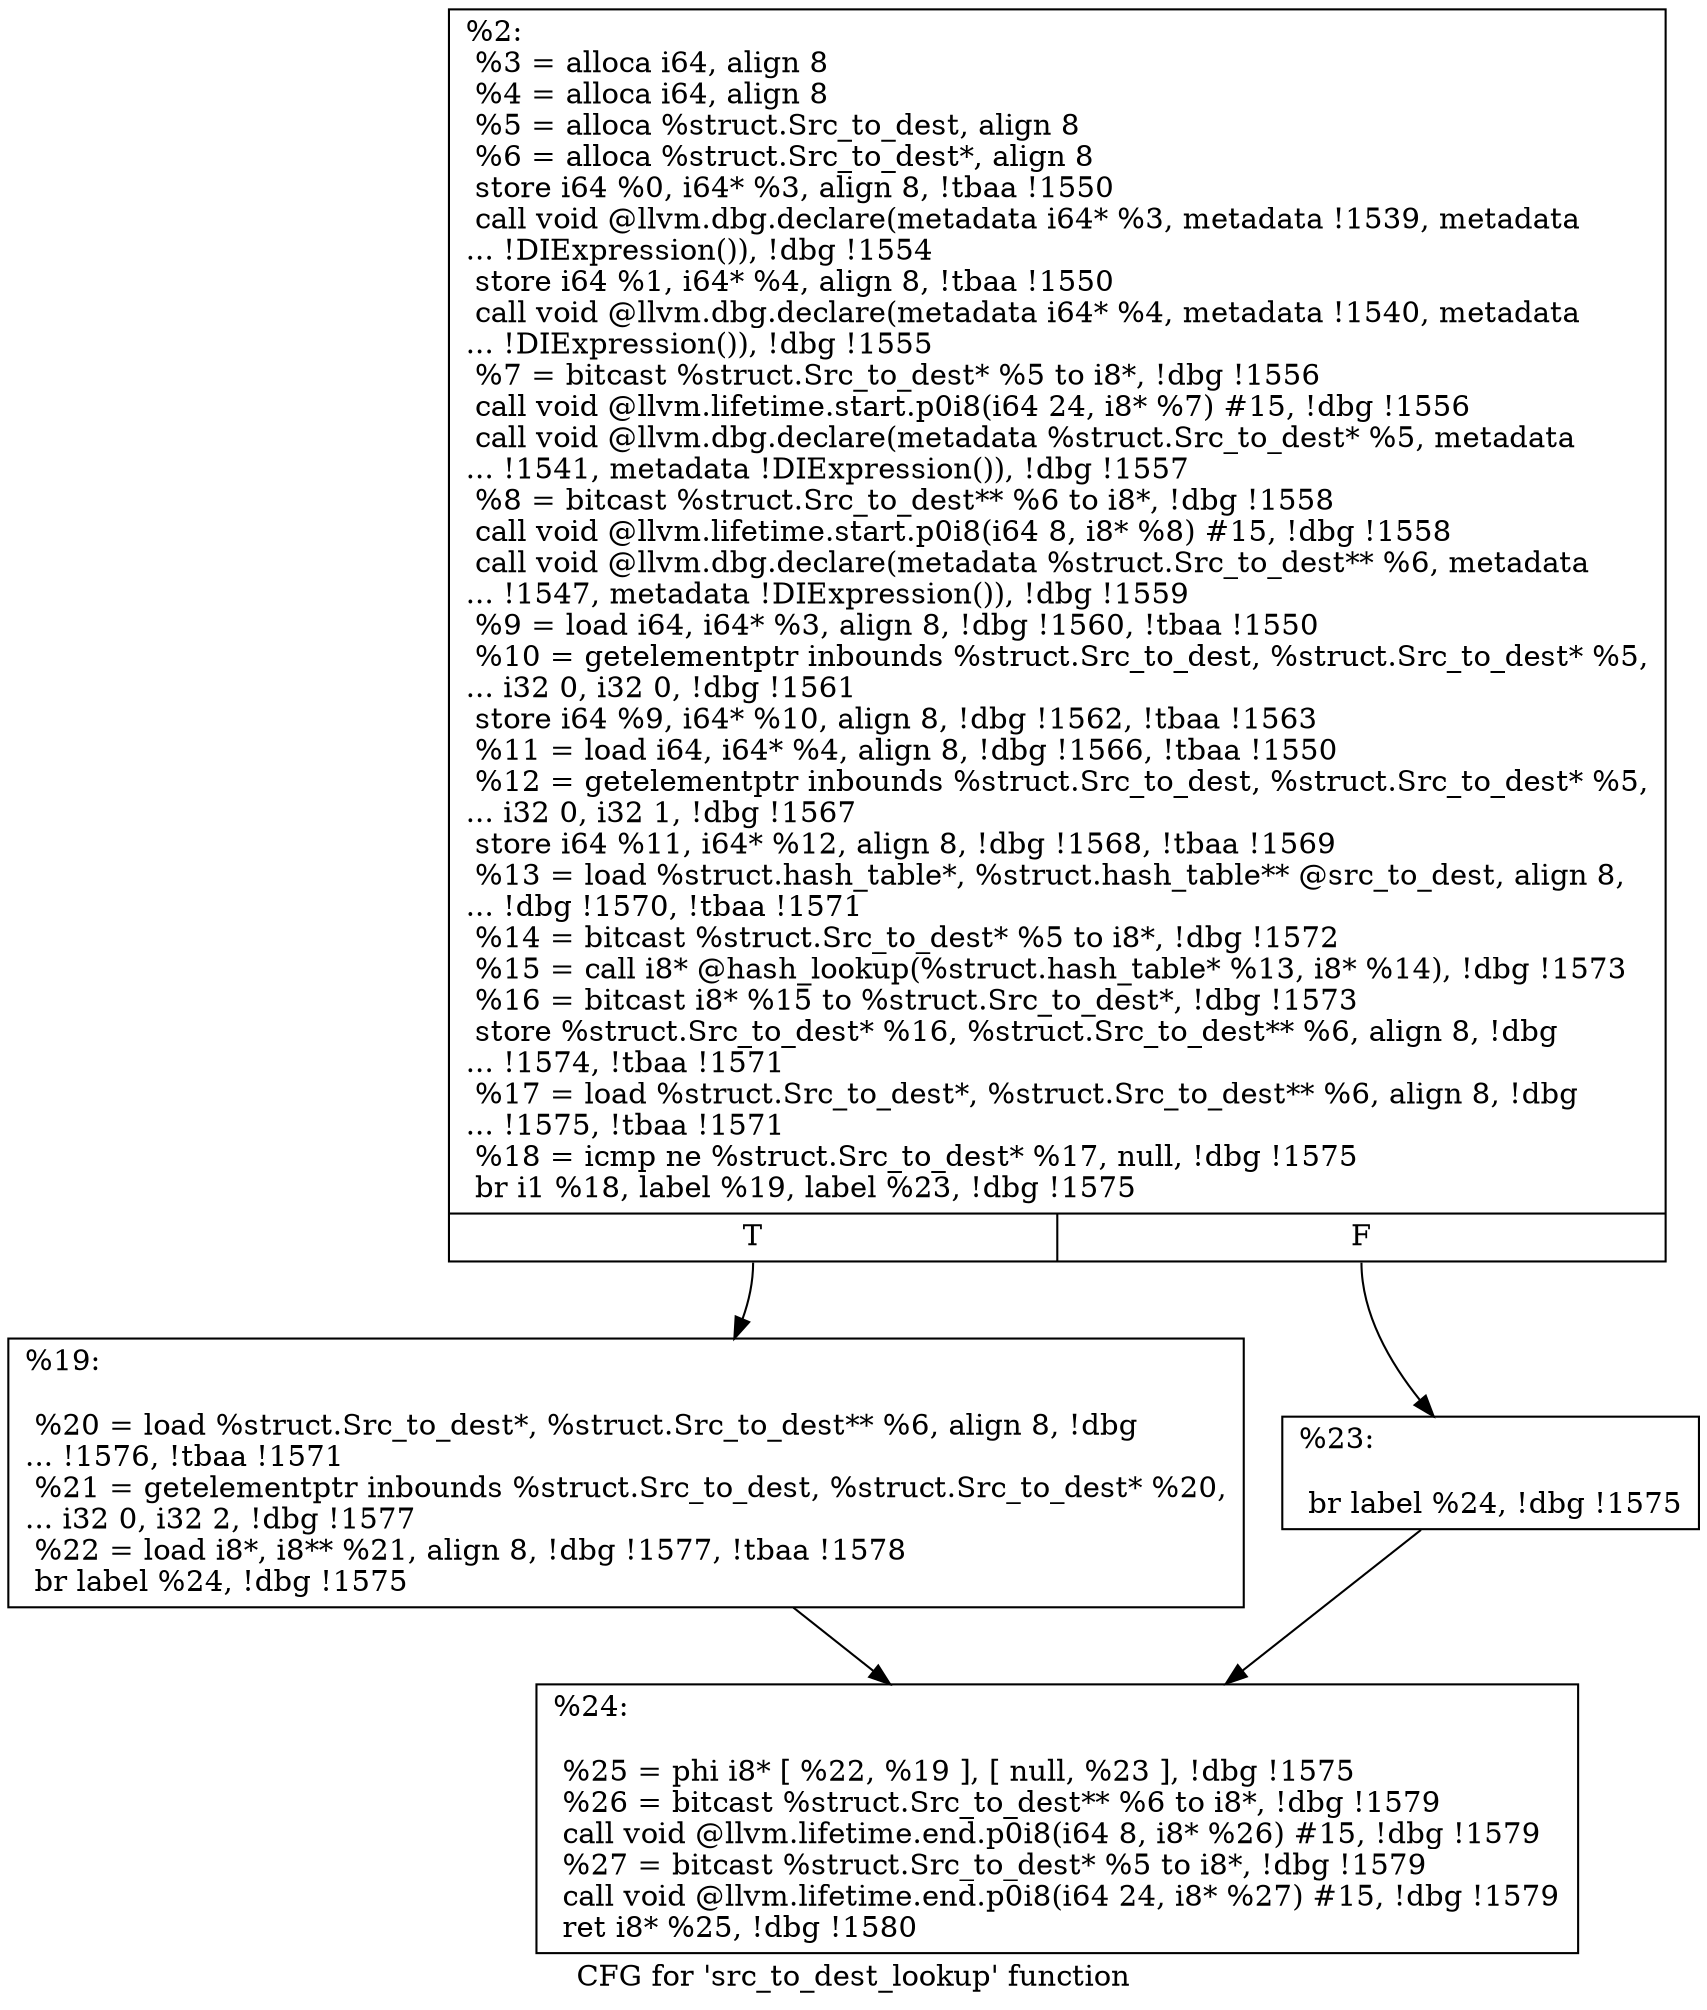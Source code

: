 digraph "CFG for 'src_to_dest_lookup' function" {
	label="CFG for 'src_to_dest_lookup' function";

	Node0x28adc60 [shape=record,label="{%2:\l  %3 = alloca i64, align 8\l  %4 = alloca i64, align 8\l  %5 = alloca %struct.Src_to_dest, align 8\l  %6 = alloca %struct.Src_to_dest*, align 8\l  store i64 %0, i64* %3, align 8, !tbaa !1550\l  call void @llvm.dbg.declare(metadata i64* %3, metadata !1539, metadata\l... !DIExpression()), !dbg !1554\l  store i64 %1, i64* %4, align 8, !tbaa !1550\l  call void @llvm.dbg.declare(metadata i64* %4, metadata !1540, metadata\l... !DIExpression()), !dbg !1555\l  %7 = bitcast %struct.Src_to_dest* %5 to i8*, !dbg !1556\l  call void @llvm.lifetime.start.p0i8(i64 24, i8* %7) #15, !dbg !1556\l  call void @llvm.dbg.declare(metadata %struct.Src_to_dest* %5, metadata\l... !1541, metadata !DIExpression()), !dbg !1557\l  %8 = bitcast %struct.Src_to_dest** %6 to i8*, !dbg !1558\l  call void @llvm.lifetime.start.p0i8(i64 8, i8* %8) #15, !dbg !1558\l  call void @llvm.dbg.declare(metadata %struct.Src_to_dest** %6, metadata\l... !1547, metadata !DIExpression()), !dbg !1559\l  %9 = load i64, i64* %3, align 8, !dbg !1560, !tbaa !1550\l  %10 = getelementptr inbounds %struct.Src_to_dest, %struct.Src_to_dest* %5,\l... i32 0, i32 0, !dbg !1561\l  store i64 %9, i64* %10, align 8, !dbg !1562, !tbaa !1563\l  %11 = load i64, i64* %4, align 8, !dbg !1566, !tbaa !1550\l  %12 = getelementptr inbounds %struct.Src_to_dest, %struct.Src_to_dest* %5,\l... i32 0, i32 1, !dbg !1567\l  store i64 %11, i64* %12, align 8, !dbg !1568, !tbaa !1569\l  %13 = load %struct.hash_table*, %struct.hash_table** @src_to_dest, align 8,\l... !dbg !1570, !tbaa !1571\l  %14 = bitcast %struct.Src_to_dest* %5 to i8*, !dbg !1572\l  %15 = call i8* @hash_lookup(%struct.hash_table* %13, i8* %14), !dbg !1573\l  %16 = bitcast i8* %15 to %struct.Src_to_dest*, !dbg !1573\l  store %struct.Src_to_dest* %16, %struct.Src_to_dest** %6, align 8, !dbg\l... !1574, !tbaa !1571\l  %17 = load %struct.Src_to_dest*, %struct.Src_to_dest** %6, align 8, !dbg\l... !1575, !tbaa !1571\l  %18 = icmp ne %struct.Src_to_dest* %17, null, !dbg !1575\l  br i1 %18, label %19, label %23, !dbg !1575\l|{<s0>T|<s1>F}}"];
	Node0x28adc60:s0 -> Node0x28aeb30;
	Node0x28adc60:s1 -> Node0x28aeb80;
	Node0x28aeb30 [shape=record,label="{%19:\l\l  %20 = load %struct.Src_to_dest*, %struct.Src_to_dest** %6, align 8, !dbg\l... !1576, !tbaa !1571\l  %21 = getelementptr inbounds %struct.Src_to_dest, %struct.Src_to_dest* %20,\l... i32 0, i32 2, !dbg !1577\l  %22 = load i8*, i8** %21, align 8, !dbg !1577, !tbaa !1578\l  br label %24, !dbg !1575\l}"];
	Node0x28aeb30 -> Node0x28aebd0;
	Node0x28aeb80 [shape=record,label="{%23:\l\l  br label %24, !dbg !1575\l}"];
	Node0x28aeb80 -> Node0x28aebd0;
	Node0x28aebd0 [shape=record,label="{%24:\l\l  %25 = phi i8* [ %22, %19 ], [ null, %23 ], !dbg !1575\l  %26 = bitcast %struct.Src_to_dest** %6 to i8*, !dbg !1579\l  call void @llvm.lifetime.end.p0i8(i64 8, i8* %26) #15, !dbg !1579\l  %27 = bitcast %struct.Src_to_dest* %5 to i8*, !dbg !1579\l  call void @llvm.lifetime.end.p0i8(i64 24, i8* %27) #15, !dbg !1579\l  ret i8* %25, !dbg !1580\l}"];
}
